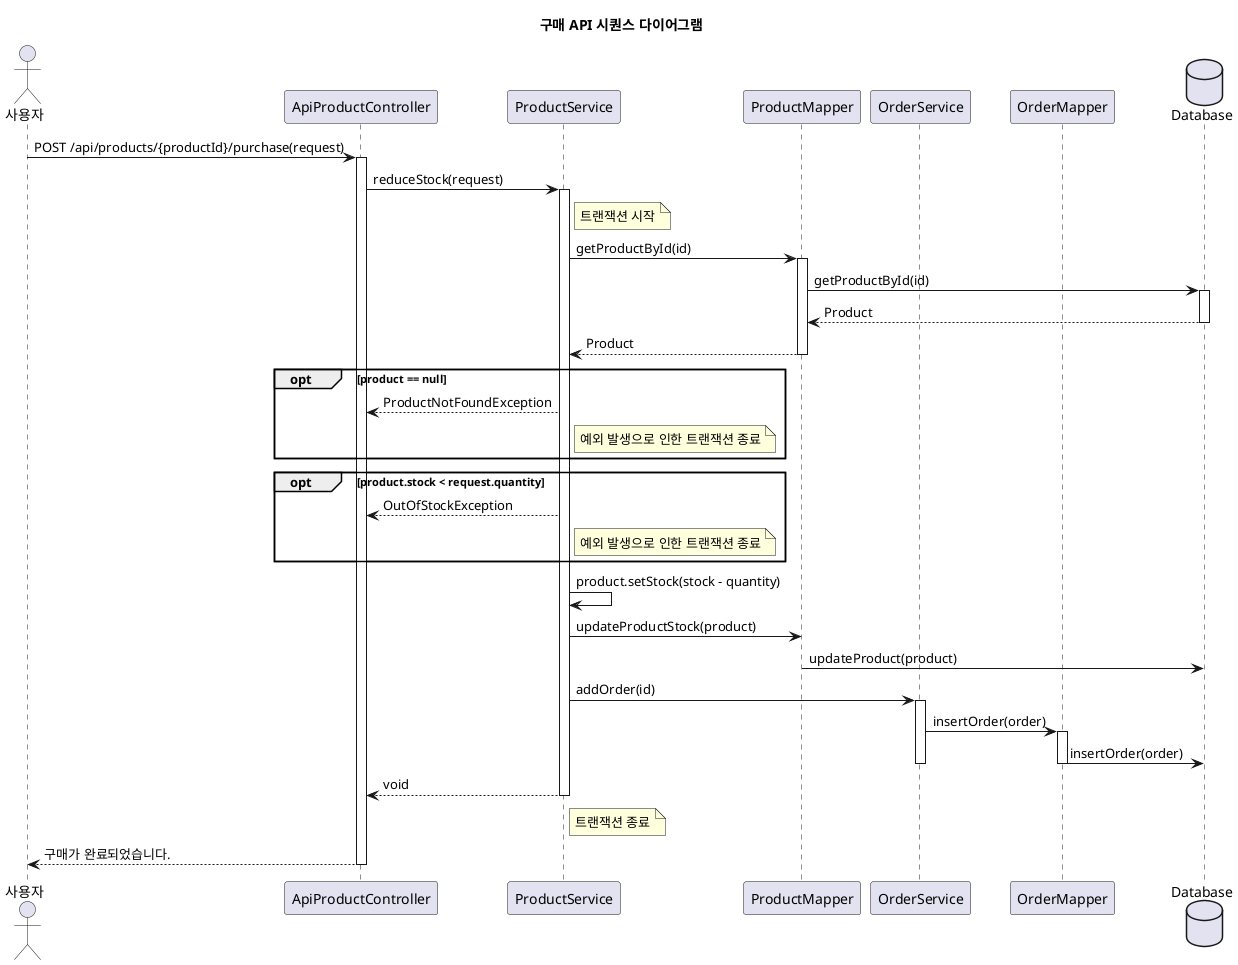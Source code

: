 @startuml
title 구매 API 시퀀스 다이어그램

actor 사용자 as User
participant "ApiProductController" as Controller
participant "ProductService" as ProductService
participant "ProductMapper" as ProductMapper
participant "OrderService" as OrderService
participant "OrderMapper" as OrderMapper
database "Database" as DB


User -> Controller : POST /api/products/{productId}/purchase(request)
activate Controller

Controller -> ProductService : reduceStock(request)
activate ProductService

note right of ProductService : 트랜잭션 시작
    ProductService -> ProductMapper : getProductById(id)
    activate ProductMapper
        ProductMapper -> DB : getProductById(id)
        activate DB
        DB --> ProductMapper : Product
        deactivate DB
    ProductMapper --> ProductService : Product
    deactivate ProductMapper

    opt product == null
    ProductService --> Controller : ProductNotFoundException
    note right of ProductService : 예외 발생으로 인한 트랜잭션 종료
    end
    opt product.stock < request.quantity
    ProductService --> Controller : OutOfStockException
    note right of ProductService : 예외 발생으로 인한 트랜잭션 종료
    end

    ProductService -> ProductService : product.setStock(stock - quantity)
    ProductService -> ProductMapper : updateProductStock(product)
    ProductMapper -> DB : updateProduct(product)
    ProductService -> OrderService : addOrder(id)
    activate OrderService
    OrderService -> OrderMapper : insertOrder(order)
    activate OrderMapper
    OrderMapper -> DB : insertOrder(order)
    deactivate OrderMapper
    deactivate OrderService
    ProductService --> Controller : void
    deactivate ProductService
    note right of ProductService : 트랜잭션 종료

Controller --> User : 구매가 완료되었습니다.
deactivate Controller

@enduml